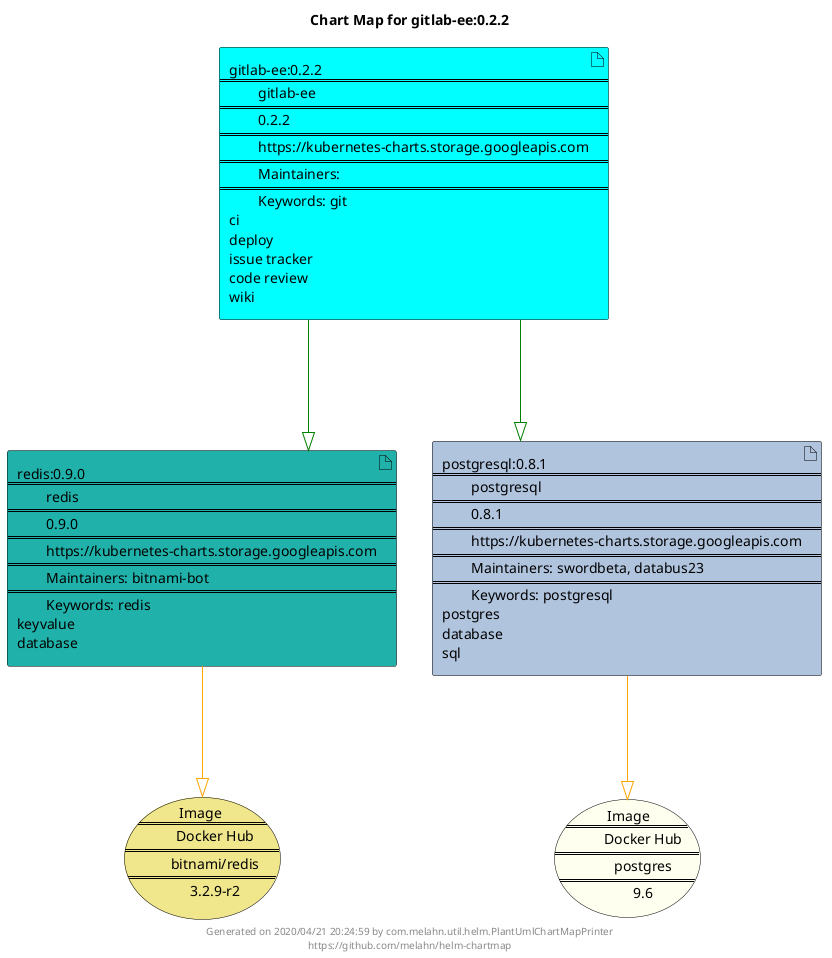 @startuml
skinparam linetype ortho
skinparam backgroundColor white
skinparam usecaseBorderColor black
skinparam usecaseArrowColor LightSlateGray
skinparam artifactBorderColor black
skinparam artifactArrowColor LightSlateGray

title Chart Map for gitlab-ee:0.2.2

'There are 3 referenced Helm Charts
artifact "redis:0.9.0\n====\n\tredis\n====\n\t0.9.0\n====\n\thttps://kubernetes-charts.storage.googleapis.com\n====\n\tMaintainers: bitnami-bot\n====\n\tKeywords: redis\nkeyvalue\ndatabase" as redis_0_9_0 #LightSeaGreen
artifact "gitlab-ee:0.2.2\n====\n\tgitlab-ee\n====\n\t0.2.2\n====\n\thttps://kubernetes-charts.storage.googleapis.com\n====\n\tMaintainers: \n====\n\tKeywords: git\nci\ndeploy\nissue tracker\ncode review\nwiki" as gitlab_ee_0_2_2 #Aqua
artifact "postgresql:0.8.1\n====\n\tpostgresql\n====\n\t0.8.1\n====\n\thttps://kubernetes-charts.storage.googleapis.com\n====\n\tMaintainers: swordbeta, databus23\n====\n\tKeywords: postgresql\npostgres\ndatabase\nsql" as postgresql_0_8_1 #LightSteelBlue

'There are 2 referenced Docker Images
usecase "Image\n====\n\tDocker Hub\n====\n\tbitnami/redis\n====\n\t3.2.9-r2" as bitnami_redis_3_2_9_r2 #Khaki
usecase "Image\n====\n\tDocker Hub\n====\n\tpostgres\n====\n\t9.6" as postgres_9_6 #Ivory

'Chart Dependencies
gitlab_ee_0_2_2--[#green]-|>postgresql_0_8_1
gitlab_ee_0_2_2--[#green]-|>redis_0_9_0
redis_0_9_0--[#orange]-|>bitnami_redis_3_2_9_r2
postgresql_0_8_1--[#orange]-|>postgres_9_6

center footer Generated on 2020/04/21 20:24:59 by com.melahn.util.helm.PlantUmlChartMapPrinter\nhttps://github.com/melahn/helm-chartmap
@enduml
